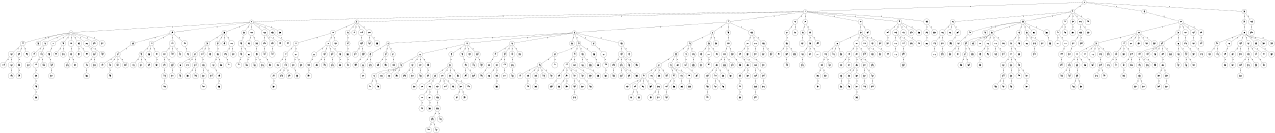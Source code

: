 graph G {
size="8.5,11;"
ratio = "expand;"
fixedsize="true;"
overlap="scale;"
node[shape=circle,width=.12,hight=.12,fontsize=12]
edge[fontsize=12]

0[label=" 0" color=black, pos="0.29100539,2.0340049!"];
1[label=" 1" color=black, pos="2.2002872,0.25249119!"];
2[label=" 2" color=black, pos="1.9151827,2.1055344!"];
3[label=" 3" color=black, pos="2.532143,1.8778735!"];
4[label=" 4" color=black, pos="1.5723918,0.045983125!"];
5[label=" 5" color=black, pos="0.30609178,2.8152845!"];
6[label=" 6" color=black, pos="2.3769617,0.81542052!"];
7[label=" 7" color=black, pos="1.6494712,1.5131815!"];
8[label=" 8" color=black, pos="0.60428029,1.4665904!"];
9[label=" 9" color=black, pos="0.28495354,2.1951914!"];
10[label=" 10" color=black, pos="2.1757017,0.57666833!"];
11[label=" 11" color=black, pos="2.2777632,2.6444079!"];
12[label=" 12" color=black, pos="0.12278717,2.245703!"];
13[label=" 13" color=black, pos="2.1633514,2.2396419!"];
14[label=" 14" color=black, pos="0.21747339,0.67670404!"];
15[label=" 15" color=black, pos="1.5781885,0.80742115!"];
16[label=" 16" color=black, pos="1.7370719,2.9870363!"];
17[label=" 17" color=black, pos="2.9930931,2.2221617!"];
18[label=" 18" color=black, pos="0.48295341,1.8766394!"];
19[label=" 19" color=black, pos="2.2533718,1.6108715!"];
20[label=" 20" color=black, pos="2.2114384,2.8050379!"];
21[label=" 21" color=black, pos="2.9175619,0.91510294!"];
22[label=" 22" color=black, pos="2.0997423,0.0019798996!"];
23[label=" 23" color=black, pos="0.78169248,0.86039964!"];
24[label=" 24" color=black, pos="0.083412558,1.5407898!"];
25[label=" 25" color=black, pos="1.0296636,2.2453004!"];
26[label=" 26" color=black, pos="0.5617815,0.27333355!"];
27[label=" 27" color=black, pos="0.64298712,0.1913123!"];
28[label=" 28" color=black, pos="1.7407795,2.2292153!"];
29[label=" 29" color=black, pos="2.0410301,0.79337679!"];
30[label=" 30" color=black, pos="0.7361252,0.81870318!"];
31[label=" 31" color=black, pos="1.6047577,0.036582042!"];
32[label=" 32" color=black, pos="0.52653875,1.7646759!"];
33[label=" 33" color=black, pos="0.34032331,0.068819306!"];
34[label=" 34" color=black, pos="0.13191604,0.71725812!"];
35[label=" 35" color=black, pos="1.2263579,1.6293287!"];
36[label=" 36" color=black, pos="1.9049207,1.6254789!"];
37[label=" 37" color=black, pos="1.0028622,0.086723113!"];
38[label=" 38" color=black, pos="2.2142124,0.25680505!"];
39[label=" 39" color=black, pos="2.5845291,0.50714045!"];
40[label=" 40" color=black, pos="0.87075892,0.66727018!"];
41[label=" 41" color=black, pos="2.2817926,1.113187!"];
42[label=" 42" color=black, pos="0.07824235,1.1886118!"];
43[label=" 43" color=black, pos="0.73901558,1.2717377!"];
44[label=" 44" color=black, pos="1.6764844,0.58988698!"];
45[label=" 45" color=black, pos="0.31607235,2.4183339!"];
46[label=" 46" color=black, pos="2.5820364,0.3492549!"];
47[label=" 47" color=black, pos="1.9685261,2.2776334!"];
48[label=" 48" color=black, pos="1.1282117,0.050367221!"];
49[label=" 49" color=black, pos="2.680993,2.823713!"];
50[label=" 50" color=black, pos="1.9939994,2.0638357!"];
51[label=" 51" color=black, pos="2.8302653,1.3769512!"];
52[label=" 52" color=black, pos="2.23279,2.1860963!"];
53[label=" 53" color=black, pos="1.6434483,1.0791471!"];
54[label=" 54" color=black, pos="0.27956917,1.3920502!"];
55[label=" 55" color=black, pos="2.2847974,0.087380228!"];
56[label=" 56" color=black, pos="2.6145872,2.8230134!"];
57[label=" 57" color=black, pos="0.30130171,1.0548156!"];
58[label=" 58" color=black, pos="1.6590512,1.0283161!"];
59[label=" 59" color=black, pos="0.45422464,0.99606615!"];
60[label=" 60" color=black, pos="0.37210559,1.235877!"];
61[label=" 61" color=black, pos="0.78659259,2.2410386!"];
62[label=" 62" color=black, pos="1.7434261,2.314257!"];
63[label=" 63" color=black, pos="2.3027725,1.4412325!"];
64[label=" 64" color=black, pos="0.53938467,2.2129398!"];
65[label=" 65" color=black, pos="0.9109723,0.1359875!"];
66[label=" 66" color=black, pos="2.3864067,0.059339955!"];
67[label=" 67" color=black, pos="2.569571,2.5276459!"];
68[label=" 68" color=black, pos="1.2375685,0.95723049!"];
69[label=" 69" color=black, pos="1.0785471,1.0903228!"];
70[label=" 70" color=black, pos="2.831358,2.8501966!"];
71[label=" 71" color=black, pos="0.80621705,0.05149002!"];
72[label=" 72" color=black, pos="2.5556751,2.1862881!"];
73[label=" 73" color=black, pos="1.5321852,2.0366709!"];
74[label=" 74" color=black, pos="2.4865792,1.7592232!"];
75[label=" 75" color=black, pos="2.1514169,1.9978268!"];
76[label=" 76" color=black, pos="2.0503921,1.4131465!"];
77[label=" 77" color=black, pos="0.15332637,1.9509123!"];
78[label=" 78" color=black, pos="0.90804921,2.1188147!"];
79[label=" 79" color=black, pos="0.092538117,2.059868!"];
80[label=" 80" color=black, pos="1.4347346,2.1148606!"];
81[label=" 81" color=black, pos="2.5684316,2.8855117!"];
82[label=" 82" color=black, pos="0.2475423,2.111161!"];
83[label=" 83" color=black, pos="2.931604,1.7879447!"];
84[label=" 84" color=black, pos="0.064045076,1.1109352!"];
85[label=" 85" color=black, pos="1.7045606,2.2020558!"];
86[label=" 86" color=black, pos="2.8629565,0.32687605!"];
87[label=" 87" color=black, pos="0.4911753,1.6037078!"];
88[label=" 88" color=black, pos="2.6329001,0.89282971!"];
89[label=" 89" color=black, pos="2.8700999,0.25634256!"];
90[label=" 90" color=black, pos="2.4230763,1.5166014!"];
91[label=" 91" color=black, pos="1.4764914,2.3366764!"];
92[label=" 92" color=black, pos="1.5056373,1.7579079!"];
93[label=" 93" color=black, pos="1.5094592,1.8228077!"];
94[label=" 94" color=black, pos="0.28083425,0.32791025!"];
95[label=" 95" color=black, pos="2.5364277,1.6979194!"];
96[label=" 96" color=black, pos="2.6501864,1.3706595!"];
97[label=" 97" color=black, pos="0.36909058,1.6379285!"];
98[label=" 98" color=black, pos="2.9945057,2.1468472!"];
99[label=" 99" color=black, pos="1.459076,2.0115336!"];
100[label=" 100" color=black, pos="0.93113531,2.1749112!"];
101[label=" 101" color=black, pos="1.7294053,1.8130102!"];
102[label=" 102" color=black, pos="1.1474026,1.7822491!"];
103[label=" 103" color=black, pos="1.0725385,1.8531581!"];
104[label=" 104" color=black, pos="1.0709177,2.2430112!"];
105[label=" 105" color=black, pos="2.8508198,1.2321752!"];
106[label=" 106" color=black, pos="1.0354696,2.3163226!"];
107[label=" 107" color=black, pos="1.862546,2.4592588!"];
108[label=" 108" color=black, pos="1.0972978,1.2342758!"];
109[label=" 109" color=black, pos="1.6318888,1.8369426!"];
110[label=" 110" color=black, pos="1.1882064,0.46312176!"];
111[label=" 111" color=black, pos="0.099360267,0.98346978!"];
112[label=" 112" color=black, pos="0.54009758,0.61028623!"];
113[label=" 113" color=black, pos="0.1074207,2.2362428!"];
114[label=" 114" color=black, pos="1.2214838,0.63743584!"];
115[label=" 115" color=black, pos="2.8804216,2.8777112!"];
116[label=" 116" color=black, pos="0.73086466,0.80442245!"];
117[label=" 117" color=black, pos="2.159273,0.14204493!"];
118[label=" 118" color=black, pos="2.2605568,0.60822431!"];
119[label=" 119" color=black, pos="0.9214466,1.530195!"];
120[label=" 120" color=black, pos="0.81817509,0.85246152!"];
121[label=" 121" color=black, pos="1.9829426,0.068486074!"];
122[label=" 122" color=black, pos="1.6412697,1.2884562!"];
123[label=" 123" color=black, pos="1.8026166,0.49941065!"];
124[label=" 124" color=black, pos="1.2781544,2.8962347!"];
125[label=" 125" color=black, pos="0.94519819,1.7849069!"];
126[label=" 126" color=black, pos="0.64344636,2.5656721!"];
127[label=" 127" color=black, pos="2.9848253,1.0264371!"];
128[label=" 128" color=black, pos="2.2363484,0.72859618!"];
129[label=" 129" color=black, pos="2.967603,1.4237175!"];
130[label=" 130" color=black, pos="1.5030042,1.1305639!"];
131[label=" 131" color=black, pos="2.8783411,1.839102!"];
132[label=" 132" color=black, pos="2.9338077,2.593923!"];
133[label=" 133" color=black, pos="0.77361638,2.0847609!"];
134[label=" 134" color=black, pos="2.7719611,2.9819557!"];
135[label=" 135" color=black, pos="0.74630008,0.5597868!"];
136[label=" 136" color=black, pos="2.8872915,0.20193949!"];
137[label=" 137" color=black, pos="2.0854652,1.4637671!"];
138[label=" 138" color=black, pos="0.33783064,1.8940901!"];
139[label=" 139" color=black, pos="1.2243056,2.3726673!"];
140[label=" 140" color=black, pos="2.4685288,1.0371192!"];
141[label=" 141" color=black, pos="1.3454202,1.6592079!"];
142[label=" 142" color=black, pos="2.7723131,0.87416771!"];
143[label=" 143" color=black, pos="0.64955645,2.5012616!"];
144[label=" 144" color=black, pos="0.72233748,1.3917424!"];
145[label=" 145" color=black, pos="1.328858,1.3962721!"];
146[label=" 146" color=black, pos="1.4498405,0.88286043!"];
147[label=" 147" color=black, pos="2.0235543,2.8322595!"];
148[label=" 148" color=black, pos="1.222118,2.7342283!"];
149[label=" 149" color=black, pos="2.9912588,1.6849195!"];
150[label=" 150" color=black, pos="2.0345999,2.2821851!"];
151[label=" 151" color=black, pos="0.99304171,2.2210043!"];
152[label=" 152" color=black, pos="1.4866478,1.5231819!"];
153[label=" 153" color=black, pos="2.4682561,2.4821945!"];
154[label=" 154" color=black, pos="0.20981624,0.59224287!"];
155[label=" 155" color=black, pos="0.62058266,1.7254537!"];
156[label=" 156" color=black, pos="1.2938811,0.41023886!"];
157[label=" 157" color=black, pos="0.85311834,1.0487119!"];
158[label=" 158" color=black, pos="1.6542456,2.5718746!"];
159[label=" 159" color=black, pos="1.1143437,1.3626664!"];
160[label=" 160" color=black, pos="0.40562548,0.41649728!"];
161[label=" 161" color=black, pos="1.8053023,1.7919783!"];
162[label=" 162" color=black, pos="2.2637468,2.2484892!"];
163[label=" 163" color=black, pos="0.80872356,1.7270301!"];
164[label=" 164" color=black, pos="1.433625,2.3877447!"];
165[label=" 165" color=black, pos="1.2324273,0.17446155!"];
166[label=" 166" color=black, pos="2.7673535,2.5339601!"];
167[label=" 167" color=black, pos="2.5392149,2.4826886!"];
168[label=" 168" color=black, pos="0.78247491,0.81872202!"];
169[label=" 169" color=black, pos="0.79787771,0.60289586!"];
170[label=" 170" color=black, pos="2.9949215,0.94595389!"];
171[label=" 171" color=black, pos="0.82532795,1.9062498!"];
172[label=" 172" color=black, pos="1.8102529,1.5456963!"];
173[label=" 173" color=black, pos="1.730451,2.9293531!"];
174[label=" 174" color=black, pos="0.46649394,2.3795017!"];
175[label=" 175" color=black, pos="2.3599398,2.9505493!"];
176[label=" 176" color=black, pos="0.7613762,0.73019195!"];
177[label=" 177" color=black, pos="1.3799716,2.6208784!"];
178[label=" 178" color=black, pos="2.1844728,0.17853819!"];
179[label=" 179" color=black, pos="0.23981625,2.2687537!"];
180[label=" 180" color=black, pos="2.3787824,1.0927494!"];
181[label=" 181" color=black, pos="0.53460785,1.6070379!"];
182[label=" 182" color=black, pos="0.4854157,0.0068106554!"];
183[label=" 183" color=black, pos="2.8487298,1.9877702!"];
184[label=" 184" color=black, pos="0.72663121,0.16935995!"];
185[label=" 185" color=black, pos="1.0510499,1.481496!"];
186[label=" 186" color=black, pos="2.3570706,1.2453235!"];
187[label=" 187" color=black, pos="0.7448221,1.646956!"];
188[label=" 188" color=black, pos="1.3285273,1.2328378!"];
189[label=" 189" color=black, pos="0.76180793,2.8642369!"];
190[label=" 190" color=black, pos="0.82641523,0.092579096!"];
191[label=" 191" color=black, pos="1.8284075,2.2852511!"];
192[label=" 192" color=black, pos="2.7983114,2.6616416!"];
193[label=" 193" color=black, pos="2.2448494,2.084884!"];
194[label=" 194" color=black, pos="0.80317168,2.1988068!"];
195[label=" 195" color=black, pos="2.8442848,1.6715982!"];
196[label=" 196" color=black, pos="0.58546831,0.035947303!"];
197[label=" 197" color=black, pos="0.74431175,0.59449986!"];
198[label=" 198" color=black, pos="2.7712319,0.24587205!"];
199[label=" 199" color=black, pos="1.7674282,1.1546781!"];
200[label=" 200" color=black, pos="2.9857342,0.41510085!"];
201[label=" 201" color=black, pos="2.9594572,1.8325036!"];
202[label=" 202" color=black, pos="2.8301924,0.31062267!"];
203[label=" 203" color=black, pos="1.8770733,0.84728943!"];
204[label=" 204" color=black, pos="2.886657,1.8098179!"];
205[label=" 205" color=black, pos="0.78342098,0.20169572!"];
206[label=" 206" color=black, pos="1.0913967,1.1542922!"];
207[label=" 207" color=black, pos="2.9786909,1.4245645!"];
208[label=" 208" color=black, pos="1.12529,2.1950088!"];
209[label=" 209" color=black, pos="2.3396502,2.8473761!"];
210[label=" 210" color=black, pos="2.0588229,2.8443199!"];
211[label=" 211" color=black, pos="2.1402197,2.3984379!"];
212[label=" 212" color=black, pos="1.5748461,1.6578454!"];
213[label=" 213" color=black, pos="1.6125736,2.9129199!"];
214[label=" 214" color=black, pos="1.3071089,1.5627952!"];
215[label=" 215" color=black, pos="2.3761824,1.250225!"];
216[label=" 216" color=black, pos="2.8270251,1.5862197!"];
217[label=" 217" color=black, pos="2.4727462,0.33651794!"];
218[label=" 218" color=black, pos="2.5915946,0.46746535!"];
219[label=" 219" color=black, pos="1.8724472,2.758691!"];
220[label=" 220" color=black, pos="2.074159,2.8055604!"];
221[label=" 221" color=black, pos="2.2760776,1.3907029!"];
222[label=" 222" color=black, pos="0.78569246,0.86898636!"];
223[label=" 223" color=black, pos="0.94085778,0.66334736!"];
224[label=" 224" color=black, pos="2.5644452,2.9345581!"];
225[label=" 225" color=black, pos="0.68316283,1.5687605!"];
226[label=" 226" color=black, pos="0.45191393,2.0065717!"];
227[label=" 227" color=black, pos="2.9021291,2.7716545!"];
228[label=" 228" color=black, pos="2.1817992,0.66302072!"];
229[label=" 229" color=black, pos="2.2956953,1.0410633!"];
230[label=" 230" color=black, pos="2.0072217,1.2432627!"];
231[label=" 231" color=black, pos="2.029261,0.71596229!"];
232[label=" 232" color=black, pos="1.1561771,1.6308976!"];
233[label=" 233" color=black, pos="2.9215965,2.1140973!"];
234[label=" 234" color=black, pos="0.23588389,2.6978716!"];
235[label=" 235" color=black, pos="0.88593173,0.11430109!"];
236[label=" 236" color=black, pos="1.046741,0.52560764!"];
237[label=" 237" color=black, pos="0.8310454,1.4238241!"];
238[label=" 238" color=black, pos="0.47672053,2.7863465!"];
239[label=" 239" color=black, pos="0.57369674,0.099687691!"];
240[label=" 240" color=black, pos="0.1528292,2.5692137!"];
241[label=" 241" color=black, pos="0.9302433,0.44793607!"];
242[label=" 242" color=black, pos="1.80398,1.3041402!"];
243[label=" 243" color=black, pos="2.6153337,2.7576426!"];
244[label=" 244" color=black, pos="2.1957631,0.0045111012!"];
245[label=" 245" color=black, pos="2.8499212,2.8650755!"];
246[label=" 246" color=black, pos="2.0954219,0.83262322!"];
247[label=" 247" color=black, pos="1.1537308,0.39899243!"];
248[label=" 248" color=black, pos="2.6628962,0.38098568!"];
249[label=" 249" color=black, pos="1.6515171,2.7592666!"];
250[label=" 250" color=black, pos="1.9747294,0.14540881!"];
251[label=" 251" color=black, pos="2.481848,0.25213792!"];
252[label=" 252" color=black, pos="1.1863017,0.70441958!"];
253[label=" 253" color=black, pos="0.68498419,0.36286455!"];
254[label=" 254" color=black, pos="1.2209171,1.4495247!"];
255[label=" 255" color=black, pos="0.12779868,0.68120797!"];
256[label=" 256" color=black, pos="1.8167233,2.3838343!"];
257[label=" 257" color=black, pos="0.89111541,1.9237374!"];
258[label=" 258" color=black, pos="0.20650772,2.455908!"];
259[label=" 259" color=black, pos="2.9721977,2.3659669!"];
260[label=" 260" color=black, pos="2.9646949,1.1947222!"];
261[label=" 261" color=black, pos="2.6398816,2.4300852!"];
262[label=" 262" color=black, pos="1.7530745,2.2354467!"];
263[label=" 263" color=black, pos="2.728127,1.6715681!"];
264[label=" 264" color=black, pos="0.9788483,2.0130907!"];
265[label=" 265" color=black, pos="2.1985033,1.7358085!"];
266[label=" 266" color=black, pos="1.0059743,2.0933668!"];
267[label=" 267" color=black, pos="2.8997623,2.1366714!"];
268[label=" 268" color=black, pos="2.5297201,1.5141363!"];
269[label=" 269" color=black, pos="1.8889804,1.0304004!"];
270[label=" 270" color=black, pos="0.82383141,0.5229281!"];
271[label=" 271" color=black, pos="2.1825017,0.096808764!"];
272[label=" 272" color=black, pos="0.24989849,2.0313137!"];
273[label=" 273" color=black, pos="1.0467275,0.85341276!"];
274[label=" 274" color=black, pos="0.95883869,0.030873855!"];
275[label=" 275" color=black, pos="0.40611318,2.7230583!"];
276[label=" 276" color=black, pos="0.49893881,2.105435!"];
277[label=" 277" color=black, pos="0.1814161,0.029974047!"];
278[label=" 278" color=black, pos="2.4016825,2.557206!"];
279[label=" 279" color=black, pos="0.7473983,1.7455342!"];
280[label=" 280" color=black, pos="2.7639141,1.4456986!"];
281[label=" 281" color=black, pos="1.5439701,1.8633435!"];
282[label=" 282" color=black, pos="2.2458908,2.3614099!"];
283[label=" 283" color=black, pos="1.0617626,2.5878373!"];
284[label=" 284" color=black, pos="1.3216627,0.94862056!"];
285[label=" 285" color=black, pos="0.82910775,0.5083263!"];
286[label=" 286" color=black, pos="1.5314967,1.8149744!"];
287[label=" 287" color=black, pos="2.719547,0.27619184!"];
288[label=" 288" color=black, pos="2.3373566,0.29410278!"];
289[label=" 289" color=black, pos="1.0210017,0.38413553!"];
290[label=" 290" color=black, pos="2.0516636,1.9188966!"];
291[label=" 291" color=black, pos="0.8300135,2.6741276!"];
292[label=" 292" color=black, pos="1.2000062,2.654755!"];
293[label=" 293" color=black, pos="0.60134278,1.2599042!"];
294[label=" 294" color=black, pos="0.22861357,0.41173458!"];
295[label=" 295" color=black, pos="0.63538729,2.4316217!"];
296[label=" 296" color=black, pos="0.4098168,2.8540705!"];
297[label=" 297" color=black, pos="1.8831707,0.69771105!"];
298[label=" 298" color=black, pos="0.98375147,1.0482606!"];
299[label=" 299" color=black, pos="0.12334151,1.9654412!"];
300[label=" 300" color=black, pos="0.34513642,2.3524617!"];
301[label=" 301" color=black, pos="0.78327749,2.0793187!"];
302[label=" 302" color=black, pos="1.6872446,0.9600516!"];
303[label=" 303" color=black, pos="1.1789797,2.2953758!"];
304[label=" 304" color=black, pos="2.1173977,2.019615!"];
305[label=" 305" color=black, pos="2.3876524,1.9354028!"];
306[label=" 306" color=black, pos="1.3339337,2.1851688!"];
307[label=" 307" color=black, pos="1.7060517,0.78062295!"];
308[label=" 308" color=black, pos="2.7708062,2.9976673!"];
309[label=" 309" color=black, pos="2.7454507,0.56597473!"];
310[label=" 310" color=black, pos="2.5680393,2.7553272!"];
311[label=" 311" color=black, pos="2.9176996,1.3358156!"];
312[label=" 312" color=black, pos="2.2001493,1.0356658!"];
313[label=" 313" color=black, pos="2.0727567,2.9592055!"];
314[label=" 314" color=black, pos="0.95473202,2.8639656!"];
315[label=" 315" color=black, pos="1.2949844,0.71197178!"];
316[label=" 316" color=black, pos="0.77767321,1.6198742!"];
317[label=" 317" color=black, pos="2.7866251,0.95581916!"];
318[label=" 318" color=black, pos="0.71187527,2.1016835!"];
319[label=" 319" color=black, pos="0.76184934,1.6646722!"];
320[label=" 320" color=black, pos="0.79292963,1.5498003!"];
321[label=" 321" color=black, pos="1.6714065,0.27237666!"];
322[label=" 322" color=black, pos="1.6533802,0.28692221!"];
323[label=" 323" color=black, pos="0.78093074,1.0141551!"];
324[label=" 324" color=black, pos="1.7085331,2.0817278!"];
325[label=" 325" color=black, pos="2.8198783,2.8498226!"];
326[label=" 326" color=black, pos="0.74869336,1.1613284!"];
327[label=" 327" color=black, pos="0.38900506,1.4725413!"];
328[label=" 328" color=black, pos="2.5263385,0.047620989!"];
329[label=" 329" color=black, pos="2.5313475,1.8238835!"];
330[label=" 330" color=black, pos="2.4563399,1.1330923!"];
331[label=" 331" color=black, pos="1.1096997,2.7958746!"];
332[label=" 332" color=black, pos="2.7812768,1.3133909!"];
333[label=" 333" color=black, pos="1.9151494,2.1329087!"];
334[label=" 334" color=black, pos="2.1147195,1.1743854!"];
335[label=" 335" color=black, pos="2.1202377,2.6856593!"];
336[label=" 336" color=black, pos="0.66926839,0.84432128!"];
337[label=" 337" color=black, pos="1.0532779,0.38534356!"];
338[label=" 338" color=black, pos="1.7790106,1.7468884!"];
339[label=" 339" color=black, pos="1.6656832,0.70694311!"];
340[label=" 340" color=black, pos="2.4203653,1.0481151!"];
341[label=" 341" color=black, pos="2.1835476,0.99935744!"];
342[label=" 342" color=black, pos="0.47526083,1.8019917!"];
343[label=" 343" color=black, pos="1.8206696,1.2420748!"];
344[label=" 344" color=black, pos="0.2209312,2.6905539!"];
345[label=" 345" color=black, pos="1.7546009,0.7838269!"];
346[label=" 346" color=black, pos="2.5943333,0.42232181!"];
347[label=" 347" color=black, pos="1.0734783,0.70697649!"];
348[label=" 348" color=black, pos="0.14959897,1.8293583!"];
349[label=" 349" color=black, pos="0.93611528,1.6314136!"];
350[label=" 350" color=black, pos="0.0024586138,0.0068746684!"];
351[label=" 351" color=black, pos="0.92105623,2.3130662!"];
352[label=" 352" color=black, pos="2.3353456,2.4161965!"];
353[label=" 353" color=black, pos="0.079517548,0.62355797!"];
354[label=" 354" color=black, pos="2.7307387,1.9338673!"];
355[label=" 355" color=black, pos="2.1751447,2.2980606!"];
356[label=" 356" color=black, pos="2.3959353,1.6578902!"];
357[label=" 357" color=black, pos="0.95613464,0.74342674!"];
358[label=" 358" color=black, pos="0.7227091,0.78172149!"];
359[label=" 359" color=black, pos="2.9992509,1.7857528!"];
360[label=" 360" color=black, pos="0.098407855,2.4245429!"];
361[label=" 361" color=black, pos="1.4019727,0.85177621!"];
362[label=" 362" color=black, pos="1.0939806,2.9369285!"];
363[label=" 363" color=black, pos="0.42648728,2.593869!"];
364[label=" 364" color=black, pos="2.362408,0.15447324!"];
365[label=" 365" color=black, pos="0.541063,1.2771359!"];
366[label=" 366" color=black, pos="1.6482014,0.90753742!"];
367[label=" 367" color=black, pos="2.1536451,1.9820487!"];
368[label=" 368" color=black, pos="1.8952395,0.42997835!"];
369[label=" 369" color=black, pos="2.4546925,0.42992369!"];
370[label=" 370" color=black, pos="1.0673981,0.81779848!"];
371[label=" 371" color=black, pos="1.6018412,0.31630796!"];
372[label=" 372" color=black, pos="1.6634267,1.2827918!"];
373[label=" 373" color=black, pos="0.36868119,2.4682618!"];
374[label=" 374" color=black, pos="2.618785,1.6643348!"];
375[label=" 375" color=black, pos="0.069089376,2.024483!"];
376[label=" 376" color=black, pos="1.0529752,1.2615411!"];
377[label=" 377" color=black, pos="1.7362159,2.0563408!"];
378[label=" 378" color=black, pos="2.0583169,1.2974993!"];
379[label=" 379" color=black, pos="0.28580678,0.62440731!"];
380[label=" 380" color=black, pos="1.0845885,1.1537231!"];
381[label=" 381" color=black, pos="2.4671267,1.4701522!"];
382[label=" 382" color=black, pos="2.9977841,1.8583418!"];
383[label=" 383" color=black, pos="0.78087063,1.0312023!"];
384[label=" 384" color=black, pos="2.3372862,1.3415135!"];
385[label=" 385" color=black, pos="0.98420814,2.8771161!"];
386[label=" 386" color=black, pos="1.2719936,0.70268318!"];
387[label=" 387" color=black, pos="1.7884227,0.50703378!"];
388[label=" 388" color=black, pos="0.23428959,0.32628084!"];
389[label=" 389" color=black, pos="0.28274183,2.7873281!"];
390[label=" 390" color=black, pos="2.9309202,2.3473994!"];
391[label=" 391" color=black, pos="2.5284947,0.54563659!"];
392[label=" 392" color=black, pos="2.6713452,0.93928298!"];
393[label=" 393" color=black, pos="2.2850043,1.6980784!"];
394[label=" 394" color=black, pos="0.99101447,2.1147982!"];
395[label=" 395" color=black, pos="0.72785202,0.65244832!"];
396[label=" 396" color=black, pos="2.2825889,2.6635579!"];
397[label=" 397" color=black, pos="1.7751622,1.8458567!"];
398[label=" 398" color=black, pos="1.0965558,2.4178732!"];
399[label=" 399" color=black, pos="0.57185785,0.4908314!"];
400[label=" 400" color=black, pos="2.8506598,2.8987563!"];
401[label=" 401" color=black, pos="0.24651345,0.69266198!"];
402[label=" 402" color=black, pos="0.9975962,0.01696507!"];
403[label=" 403" color=black, pos="0.42929213,0.68758983!"];
404[label=" 404" color=black, pos="1.6481425,0.27721173!"];
405[label=" 405" color=black, pos="1.8020337,1.1293872!"];
406[label=" 406" color=black, pos="1.3163245,2.5236401!"];
407[label=" 407" color=black, pos="0.51077013,1.1313853!"];
408[label=" 408" color=black, pos="1.4445859,2.4970941!"];
409[label=" 409" color=black, pos="2.6269763,0.92862725!"];
410[label=" 410" color=black, pos="0.99721622,1.3500207!"];
411[label=" 411" color=black, pos="1.6150057,1.1383894!"];
412[label=" 412" color=black, pos="1.3887583,2.686453!"];
413[label=" 413" color=black, pos="0.53866948,1.0893816!"];
414[label=" 414" color=black, pos="1.3631005,0.74317627!"];
415[label=" 415" color=black, pos="2.6274933,2.2353006!"];
416[label=" 416" color=black, pos="0.90470325,0.76317846!"];
417[label=" 417" color=black, pos="0.92215076,2.1562521!"];
418[label=" 418" color=black, pos="2.637398,1.3458753!"];
419[label=" 419" color=black, pos="1.5438834,2.515552!"];
420[label=" 420" color=black, pos="1.8998658,2.1234338!"];
421[label=" 421" color=black, pos="2.0178452,0.29352922!"];
422[label=" 422" color=black, pos="1.8258372,2.2548164!"];
423[label=" 423" color=black, pos="0.91126709,1.5254096!"];
424[label=" 424" color=black, pos="2.2225117,1.3476499!"];
425[label=" 425" color=black, pos="0.98039373,1.0640294!"];
426[label=" 426" color=black, pos="0.010174821,1.8701955!"];
427[label=" 427" color=black, pos="0.89416948,2.4866999!"];
428[label=" 428" color=black, pos="2.5877524,2.2325706!"];
429[label=" 429" color=black, pos="1.8229492,2.9865432!"];
430[label=" 430" color=black, pos="1.5628053,0.1021168!"];
431[label=" 431" color=black, pos="1.7314766,0.29004269!"];
432[label=" 432" color=black, pos="2.9161144,0.098650717!"];
433[label=" 433" color=black, pos="1.1415946,1.5142999!"];
434[label=" 434" color=black, pos="1.5725849,0.70582763!"];
435[label=" 435" color=black, pos="0.77024274,1.2607897!"];
436[label=" 436" color=black, pos="0.80266129,1.9635927!"];
437[label=" 437" color=black, pos="0.019460018,1.2743968!"];
438[label=" 438" color=black, pos="0.1914955,1.0563376!"];
439[label=" 439" color=black, pos="1.00404,0.87696034!"];
440[label=" 440" color=black, pos="1.9840729,2.8166625!"];
441[label=" 441" color=black, pos="0.13829121,1.2774369!"];
442[label=" 442" color=black, pos="0.71545768,0.17763055!"];
443[label=" 443" color=black, pos="0.17579214,0.84369555!"];
444[label=" 444" color=black, pos="0.93178049,2.6040639!"];
445[label=" 445" color=black, pos="0.75742414,1.5335058!"];
446[label=" 446" color=black, pos="0.25497433,2.8718917!"];
447[label=" 447" color=black, pos="0.93622375,0.1791687!"];
448[label=" 448" color=black, pos="2.7244631,0.045964208!"];
449[label=" 449" color=black, pos="1.3267935,2.5736305!"];
450[label=" 450" color=black, pos="0.30666573,1.5279516!"];
451[label=" 451" color=black, pos="0.18968125,0.46091131!"];
452[label=" 452" color=black, pos="0.17893543,0.072702242!"];
453[label=" 453" color=black, pos="2.9434359,0.8852792!"];
454[label=" 454" color=black, pos="1.1960515,0.45742457!"];
455[label=" 455" color=black, pos="0.50602297,1.0525719!"];
456[label=" 456" color=black, pos="2.6324245,1.0932404!"];
457[label=" 457" color=black, pos="2.4219372,0.0014692349!"];
458[label=" 458" color=black, pos="1.4181319,2.2110608!"];
459[label=" 459" color=black, pos="1.9010681,1.7292748!"];
460[label=" 460" color=black, pos="2.7369474,0.016363068!"];
461[label=" 461" color=black, pos="2.4081851,0.87879353!"];
462[label=" 462" color=black, pos="1.6588132,0.73651177!"];
463[label=" 463" color=black, pos="2.9728114,2.3953222!"];
464[label=" 464" color=black, pos="0.88761974,0.56445384!"];
465[label=" 465" color=black, pos="0.15543345,1.03816!"];
466[label=" 466" color=black, pos="0.095343958,1.1813784!"];
467[label=" 467" color=black, pos="0.92119296,1.0764155!"];
468[label=" 468" color=black, pos="2.7126303,1.3385236!"];
469[label=" 469" color=black, pos="1.9944209,2.725052!"];
470[label=" 470" color=black, pos="0.55353524,1.8180702!"];
471[label=" 471" color=black, pos="1.2506474,0.13158245!"];
472[label=" 472" color=black, pos="0.70195505,2.4478242!"];
473[label=" 473" color=black, pos="2.2619594,0.4309538!"];
474[label=" 474" color=black, pos="0.73520492,0.35371536!"];
475[label=" 475" color=black, pos="2.5229854,1.3145382!"];
476[label=" 476" color=black, pos="2.5229095,2.3564312!"];
477[label=" 477" color=black, pos="2.8703789,0.17056446!"];
478[label=" 478" color=black, pos="1.543047,2.9502608!"];
479[label=" 479" color=black, pos="0.20202712,1.9319616!"];
480[label=" 480" color=black, pos="2.7778795,2.7613707!"];
481[label=" 481" color=black, pos="2.8657698,2.3971422!"];
482[label=" 482" color=black, pos="2.8046567,2.2573726!"];
483[label=" 483" color=black, pos="0.18098851,2.5632579!"];
484[label=" 484" color=black, pos="0.22497266,1.2212284!"];
485[label=" 485" color=black, pos="1.0011723,2.5192658!"];
486[label=" 486" color=black, pos="0.38042755,0.33791373!"];
487[label=" 487" color=black, pos="0.55136982,2.4864368!"];
488[label=" 488" color=black, pos="2.649661,2.3690883!"];
489[label=" 489" color=black, pos="1.440132,2.1164056!"];
490[label=" 490" color=black, pos="0.51708811,2.5724308!"];
491[label=" 491" color=black, pos="0.94568913,1.4019746!"];
492[label=" 492" color=black, pos="1.0553778,1.2660134!"];
493[label=" 493" color=black, pos="0.014995916,0.6007695!"];
494[label=" 494" color=black, pos="2.2548057,1.9778781!"];
495[label=" 495" color=black, pos="0.20855852,0.1354249!"];
496[label=" 496" color=black, pos="0.71212251,2.3736504!"];
497[label=" 497" color=black, pos="0.27074368,1.3970432!"];
498[label=" 498" color=black, pos="0.86383431,1.4859084!"];
499[label=" 499" color=black, pos="0.10516276,2.9801852!"];
500[label=" 500" color=black, pos="2.5110861,2.2170908!"];
501[label=" 501" color=black, pos="0.031477758,1.9215055!"];
502[label=" 502" color=black, pos="0.7565435,1.092459!"];
503[label=" 503" color=black, pos="2.3636986,0.82332156!"];
504[label=" 504" color=black, pos="1.7323971,2.2280756!"];
505[label=" 505" color=black, pos="1.687028,2.7909726!"];
506[label=" 506" color=black, pos="0.59459288,0.36038574!"];
507[label=" 507" color=black, pos="1.164764,1.8602962!"];
508[label=" 508" color=black, pos="0.58676956,0.20193216!"];
509[label=" 509" color=black, pos="2.8952473,1.9045308!"];
510[label=" 510" color=black, pos="2.0228213,0.61689282!"];
511[label=" 511" color=black, pos="2.2248738,1.462341!"];
512[label=" 512" color=black, pos="2.6371863,0.96041168!"];
513[label=" 513" color=black, pos="2.3155354,0.87507665!"];
514[label=" 514" color=black, pos="2.0282653,0.60988397!"];
515[label=" 515" color=black, pos="1.5760333,2.8688794!"];
516[label=" 516" color=black, pos="1.5475672,2.7810502!"];
517[label=" 517" color=black, pos="2.1942492,2.0946053!"];
518[label=" 518" color=black, pos="0.68257085,1.6035904!"];
519[label=" 519" color=black, pos="0.15171254,0.86471551!"];
520[label=" 520" color=black, pos="1.7563479,2.1131132!"];
521[label=" 521" color=black, pos="1.5765115,0.98201168!"];
522[label=" 522" color=black, pos="2.2236523,1.797806!"];
523[label=" 523" color=black, pos="2.0620759,0.96248849!"];
524[label=" 524" color=black, pos="1.737497,2.0524576!"];
525[label=" 525" color=black, pos="2.4291197,1.1488168!"];
526[label=" 526" color=black, pos="1.8585611,0.019135171!"];
527[label=" 527" color=black, pos="0.81833848,1.7991726!"];
528[label=" 528" color=black, pos="2.7089779,2.6465698!"];
529[label=" 529" color=black, pos="1.9004757,0.89026604!"];
530[label=" 530" color=black, pos="0.22047707,2.9238135!"];
531[label=" 531" color=black, pos="0.35475748,0.89219602!"];
532[label=" 532" color=black, pos="0.62984073,1.0240008!"];
533[label=" 533" color=black, pos="2.0917166,0.17065098!"];
534[label=" 534" color=black, pos="2.9252248,2.9605515!"];
535[label=" 535" color=black, pos="2.0736368,0.31824964!"];
536[label=" 536" color=black, pos="2.6720099,2.068104!"];
537[label=" 537" color=black, pos="0.59340082,2.6966135!"];
538[label=" 538" color=black, pos="0.64644212,0.09643082!"];
539[label=" 539" color=black, pos="2.5067291,2.0934541!"];
540[label=" 540" color=black, pos="0.93328051,1.1955303!"];
541[label=" 541" color=black, pos="0.29027254,0.97527495!"];
542[label=" 542" color=black, pos="0.55596739,0.95906055!"];
543[label=" 543" color=black, pos="2.6955505,1.4122189!"];
544[label=" 544" color=black, pos="1.2421296,0.9400459!"];
545[label=" 545" color=black, pos="2.4386931,2.6494083!"];
546[label=" 546" color=black, pos="2.2570864,1.0863348!"];
547[label=" 547" color=black, pos="0.73446596,0.90038535!"];
548[label=" 548" color=black, pos="2.2972438,0.69274363!"];
549[label=" 549" color=black, pos="1.4620968,2.8030137!"];
550[label=" 550" color=black, pos="1.603845,1.6476684!"];
551[label=" 551" color=black, pos="1.0393844,0.66695583!"];
552[label=" 552" color=black, pos="1.5402104,2.1170444!"];
553[label=" 553" color=black, pos="1.2436611,1.0640386!"];
554[label=" 554" color=black, pos="2.5122918,2.2645631!"];
555[label=" 555" color=black, pos="2.3301623,2.9145043!"];
556[label=" 556" color=black, pos="2.2608641,0.21492249!"];
557[label=" 557" color=black, pos="2.2752665,1.7410251!"];
558[label=" 558" color=black, pos="0.78001038,1.178507!"];
559[label=" 559" color=black, pos="0.44858094,2.1009088!"];
560[label=" 560" color=black, pos="0.45246452,1.9676948!"];
561[label=" 561" color=black, pos="0.98440591,0.19687325!"];
562[label=" 562" color=black, pos="1.1821068,1.7434555!"];
563[label=" 563" color=black, pos="0.62638483,2.1396752!"];
564[label=" 564" color=black, pos="2.2652077,2.6102098!"];
565[label=" 565" color=black, pos="2.3725339,2.4195856!"];
566[label=" 566" color=black, pos="2.7399284,2.971939!"];
567[label=" 567" color=black, pos="0.44355536,0.17730069!"];
568[label=" 568" color=black, pos="0.29080103,2.5921455!"];
569[label=" 569" color=black, pos="2.1767288,2.7719047!"];
570[label=" 570" color=black, pos="0.25045515,0.87110472!"];
571[label=" 571" color=black, pos="2.17332,1.7640889!"];
572[label=" 572" color=black, pos="2.3653776,2.9790019!"];
573[label=" 573" color=black, pos="1.7255335,2.8904557!"];
574[label=" 574" color=black, pos="2.9966801,2.6539714!"];
575[label=" 575" color=black, pos="1.9352426,0.33625529!"];
576[label=" 576" color=black, pos="2.9762675,2.5012506!"];
577[label=" 577" color=black, pos="0.71741962,1.511832!"];
578[label=" 578" color=black, pos="2.7885155,1.8447147!"];
579[label=" 579" color=black, pos="1.3937166,0.40036322!"];
580[label=" 580" color=black, pos="2.9831023,0.49700574!"];
581[label=" 581" color=black, pos="0.77795257,2.1740978!"];
582[label=" 582" color=black, pos="1.2498562,1.214868!"];
583[label=" 583" color=black, pos="2.6593412,2.4111424!"];
584[label=" 584" color=black, pos="1.4795242,2.7886051!"];
585[label=" 585" color=black, pos="0.18554827,2.1648186!"];
586[label=" 586" color=black, pos="2.6833737,2.9358993!"];
587[label=" 587" color=black, pos="2.6183369,2.8361846!"];
588[label=" 588" color=black, pos="0.71562758,0.31007497!"];
589[label=" 589" color=black, pos="0.72065178,1.2682128!"];
590[label=" 590" color=black, pos="2.3122419,0.15560681!"];
591[label=" 591" color=black, pos="1.0342042,1.6071918!"];
592[label=" 592" color=black, pos="0.47914225,2.7106721!"];
593[label=" 593" color=black, pos="0.69623388,1.6387543!"];
594[label=" 594" color=black, pos="1.885024,1.4566979!"];
595[label=" 595" color=black, pos="0.91091602,1.1048!"];
596[label=" 596" color=black, pos="1.6260728,2.1201237!"];
597[label=" 597" color=black, pos="0.89904776,1.3172326!"];
598[label=" 598" color=black, pos="1.8714173,2.1828728!"];
599[label=" 599" color=black, pos="0.039588616,1.4193498!"];
0--1[label="1"]
0--9[label="1"]
0--15[label="1"]
0--32[label="1"]
1--2[label="1"]
1--3[label="1"]
1--4[label="1"]
1--18[label="1"]
1--21[label="1"]
1--27[label="1"]
1--49[label="1"]
1--135[label="1"]
2--7[label="1"]
2--29[label="1"]
2--35[label="1"]
2--38[label="1"]
2--122[label="1"]
2--168[label="1"]
2--255[label="1"]
2--380[label="1"]
3--10[label="1"]
3--13[label="1"]
3--14[label="1"]
3--119[label="1"]
3--200[label="1"]
4--5[label="1"]
4--6[label="1"]
4--95[label="1"]
4--153[label="1"]
5--8[label="1"]
5--12[label="1"]
5--16[label="1"]
5--36[label="1"]
5--42[label="1"]
5--67[label="1"]
5--133[label="1"]
6--46[label="1"]
6--56[label="1"]
6--508[label="1"]
7--44[label="1"]
7--53[label="1"]
7--76[label="1"]
7--77[label="1"]
7--92[label="1"]
7--100[label="1"]
7--165[label="1"]
7--226[label="1"]
7--391[label="1"]
7--577[label="1"]
8--25[label="1"]
8--34[label="1"]
8--81[label="1"]
9--26[label="1"]
9--33[label="1"]
9--41[label="1"]
9--50[label="1"]
9--218[label="1"]
9--440[label="1"]
10--11[label="1"]
10--70[label="1"]
10--130[label="1"]
11--17[label="1"]
11--160[label="1"]
12--28[label="1"]
12--45[label="1"]
12--98[label="1"]
12--150[label="1"]
12--334[label="1"]
13--24[label="1"]
15--20[label="1"]
16--19[label="1"]
16--39[label="1"]
16--142[label="1"]
16--378[label="1"]
17--106[label="1"]
17--145[label="1"]
18--87[label="1"]
18--157[label="1"]
19--281[label="1"]
20--22[label="1"]
20--37[label="1"]
20--127[label="1"]
20--164[label="1"]
20--240[label="1"]
21--23[label="1"]
21--134[label="1"]
22--31[label="1"]
22--74[label="1"]
22--227[label="1"]
22--250[label="1"]
22--482[label="1"]
22--532[label="1"]
23--237[label="1"]
24--386[label="1"]
25--66[label="1"]
25--375[label="1"]
26--126[label="1"]
26--216[label="1"]
26--284[label="1"]
27--30[label="1"]
27--154[label="1"]
28--43[label="1"]
28--137[label="1"]
28--207[label="1"]
28--293[label="1"]
29--63[label="1"]
29--71[label="1"]
29--141[label="1"]
29--470[label="1"]
30--82[label="1"]
30--101[label="1"]
30--110[label="1"]
30--151[label="1"]
30--504[label="1"]
31--111[label="1"]
31--174[label="1"]
31--176[label="1"]
31--203[label="1"]
31--543[label="1"]
32--54[label="1"]
32--183[label="1"]
33--40[label="1"]
33--48[label="1"]
33--58[label="1"]
33--75[label="1"]
33--83[label="1"]
33--288[label="1"]
33--388[label="1"]
34--389[label="1"]
34--592[label="1"]
35--51[label="1"]
35--57[label="1"]
35--89[label="1"]
35--102[label="1"]
37--69[label="1"]
37--86[label="1"]
38--193[label="1"]
39--120[label="1"]
39--149[label="1"]
40--187[label="1"]
41--47[label="1"]
41--418[label="1"]
42--62[label="1"]
42--91[label="1"]
42--158[label="1"]
42--366[label="1"]
43--78[label="1"]
43--228[label="1"]
43--282[label="1"]
43--392[label="1"]
44--162[label="1"]
44--319[label="1"]
44--495[label="1"]
45--52[label="1"]
46--55[label="1"]
46--72[label="1"]
46--206[label="1"]
47--117[label="1"]
47--171[label="1"]
49--104[label="1"]
49--105[label="1"]
49--173[label="1"]
49--342[label="1"]
49--588[label="1"]
50--252[label="1"]
51--60[label="1"]
51--214[label="1"]
51--215[label="1"]
52--65[label="1"]
52--201[label="1"]
52--302[label="1"]
52--483[label="1"]
54--80[label="1"]
55--61[label="1"]
55--73[label="1"]
55--280[label="1"]
56--205[label="1"]
56--210[label="1"]
56--402[label="1"]
57--138[label="1"]
58--59[label="1"]
58--85[label="1"]
58--107[label="1"]
58--116[label="1"]
58--172[label="1"]
58--208[label="1"]
59--64[label="1"]
59--358[label="1"]
60--68[label="1"]
60--272[label="1"]
60--314[label="1"]
61--97[label="1"]
61--108[label="1"]
61--523[label="1"]
61--544[label="1"]
62--96[label="1"]
62--471[label="1"]
63--84[label="1"]
64--553[label="1"]
64--589[label="1"]
65--121[label="1"]
65--128[label="1"]
66--270[label="1"]
67--161[label="1"]
68--446[label="1"]
69--109[label="1"]
69--129[label="1"]
69--136[label="1"]
69--229[label="1"]
69--363[label="1"]
70--88[label="1"]
70--169[label="1"]
70--324[label="1"]
70--426[label="1"]
71--93[label="1"]
71--368[label="1"]
71--407[label="1"]
72--184[label="1"]
73--94[label="1"]
73--115[label="1"]
73--190[label="1"]
74--242[label="1"]
74--322[label="1"]
74--349[label="1"]
75--131[label="1"]
75--405[label="1"]
76--79[label="1"]
76--148[label="1"]
77--435[label="1"]
78--417[label="1"]
78--425[label="1"]
79--312[label="1"]
80--90[label="1"]
80--118[label="1"]
80--159[label="1"]
80--167[label="1"]
80--305[label="1"]
80--500[label="1"]
80--542[label="1"]
81--155[label="1"]
82--103[label="1"]
82--416[label="1"]
82--538[label="1"]
83--186[label="1"]
83--313[label="1"]
83--317[label="1"]
84--197[label="1"]
84--478[label="1"]
84--541[label="1"]
84--554[label="1"]
86--163[label="1"]
86--454[label="1"]
87--156[label="1"]
88--575[label="1"]
90--132[label="1"]
90--146[label="1"]
91--144[label="1"]
91--260[label="1"]
92--99[label="1"]
92--518[label="1"]
93--113[label="1"]
93--311[label="1"]
93--379[label="1"]
94--124[label="1"]
94--556[label="1"]
95--220[label="1"]
96--147[label="1"]
96--275[label="1"]
96--315[label="1"]
96--415[label="1"]
96--451[label="1"]
97--251[label="1"]
97--279[label="1"]
97--406[label="1"]
97--559[label="1"]
98--192[label="1"]
100--213[label="1"]
101--140[label="1"]
101--204[label="1"]
101--549[label="1"]
102--298[label="1"]
102--321[label="1"]
103--125[label="1"]
103--480[label="1"]
104--341[label="1"]
105--112[label="1"]
105--114[label="1"]
105--303[label="1"]
108--326[label="1"]
109--198[label="1"]
109--506[label="1"]
109--593[label="1"]
110--285[label="1"]
110--567[label="1"]
111--243[label="1"]
111--323[label="1"]
111--586[label="1"]
112--178[label="1"]
114--399[label="1"]
115--265[label="1"]
116--245[label="1"]
116--496[label="1"]
118--249[label="1"]
119--259[label="1"]
120--262[label="1"]
120--515[label="1"]
122--123[label="1"]
122--373[label="1"]
124--469[label="1"]
125--308[label="1"]
125--531[label="1"]
126--143[label="1"]
126--370[label="1"]
127--248[label="1"]
128--170[label="1"]
128--267[label="1"]
131--177[label="1"]
131--382[label="1"]
133--139[label="1"]
133--175[label="1"]
134--152[label="1"]
134--299[label="1"]
135--246[label="1"]
135--552[label="1"]
137--395[label="1"]
137--572[label="1"]
138--181[label="1"]
138--338[label="1"]
139--295[label="1"]
139--343[label="1"]
139--465[label="1"]
139--596[label="1"]
140--202[label="1"]
140--271[label="1"]
141--221[label="1"]
141--409[label="1"]
141--431[label="1"]
142--306[label="1"]
143--278[label="1"]
144--209[label="1"]
144--297[label="1"]
144--427[label="1"]
144--460[label="1"]
145--241[label="1"]
145--345[label="1"]
145--397[label="1"]
148--194[label="1"]
148--546[label="1"]
149--217[label="1"]
151--479[label="1"]
152--188[label="1"]
152--224[label="1"]
152--277[label="1"]
153--211[label="1"]
153--212[label="1"]
153--236[label="1"]
156--191[label="1"]
156--329[label="1"]
156--353[label="1"]
158--166[label="1"]
158--558[label="1"]
159--264[label="1"]
159--502[label="1"]
160--301[label="1"]
160--520[label="1"]
161--449[label="1"]
162--179[label="1"]
162--182[label="1"]
163--437[label="1"]
164--180[label="1"]
165--450[label="1"]
165--499[label="1"]
166--385[label="1"]
167--225[label="1"]
167--247[label="1"]
167--474[label="1"]
168--290[label="1"]
168--292[label="1"]
168--419[label="1"]
169--253[label="1"]
169--492[label="1"]
170--472[label="1"]
171--199[label="1"]
172--185[label="1"]
172--574[label="1"]
173--401[label="1"]
174--584[label="1"]
177--261[label="1"]
177--318[label="1"]
177--430[label="1"]
180--273[label="1"]
181--189[label="1"]
182--195[label="1"]
183--390[label="1"]
184--234[label="1"]
187--332[label="1"]
187--421[label="1"]
188--548[label="1"]
189--563[label="1"]
190--335[label="1"]
192--294[label="1"]
192--369[label="1"]
193--196[label="1"]
193--268[label="1"]
194--230[label="1"]
196--441[label="1"]
198--233[label="1"]
199--394[label="1"]
200--464[label="1"]
200--585[label="1"]
201--231[label="1"]
201--274[label="1"]
201--296[label="1"]
203--309[label="1"]
204--258[label="1"]
204--307[label="1"]
204--398[label="1"]
205--257[label="1"]
206--355[label="1"]
207--438[label="1"]
209--359[label="1"]
210--494[label="1"]
211--219[label="1"]
211--351[label="1"]
212--507[label="1"]
213--346[label="1"]
213--570[label="1"]
214--223[label="1"]
218--235[label="1"]
218--357[label="1"]
219--238[label="1"]
219--263[label="1"]
220--222[label="1"]
220--530[label="1"]
221--291[label="1"]
221--354[label="1"]
222--232[label="1"]
222--333[label="1"]
222--340[label="1"]
223--381[label="1"]
223--514[label="1"]
225--239[label="1"]
225--578[label="1"]
225--598[label="1"]
226--364[label="1"]
226--439[label="1"]
229--266[label="1"]
230--443[label="1"]
231--256[label="1"]
232--289[label="1"]
232--410[label="1"]
232--526[label="1"]
233--337[label="1"]
233--372[label="1"]
235--377[label="1"]
235--509[label="1"]
236--387[label="1"]
236--534[label="1"]
238--254[label="1"]
238--320[label="1"]
239--362[label="1"]
240--244[label="1"]
241--331[label="1"]
242--276[label="1"]
242--477[label="1"]
243--423[label="1"]
243--484[label="1"]
245--503[label="1"]
246--286[label="1"]
247--422[label="1"]
248--524[label="1"]
249--560[label="1"]
254--414[label="1"]
255--444[label="1"]
256--336[label="1"]
258--283[label="1"]
258--316[label="1"]
258--360[label="1"]
259--347[label="1"]
259--539[label="1"]
260--550[label="1"]
261--344[label="1"]
263--269[label="1"]
263--304[label="1"]
264--327[label="1"]
266--300[label="1"]
266--350[label="1"]
267--568[label="1"]
268--436[label="1"]
269--365[label="1"]
275--447[label="1"]
279--287[label="1"]
279--564[label="1"]
281--498[label="1"]
283--356[label="1"]
284--595[label="1"]
289--455[label="1"]
290--424[label="1"]
291--413[label="1"]
292--404[label="1"]
293--547[label="1"]
295--433[label="1"]
297--583[label="1"]
297--590[label="1"]
298--411[label="1"]
300--579[label="1"]
301--525[label="1"]
302--310[label="1"]
302--442[label="1"]
304--576[label="1"]
305--330[label="1"]
306--463[label="1"]
307--367[label="1"]
307--462[label="1"]
308--487[label="1"]
309--376[label="1"]
309--497[label="1"]
310--374[label="1"]
310--591[label="1"]
313--540[label="1"]
314--352[label="1"]
314--403[label="1"]
315--325[label="1"]
316--458[label="1"]
318--328[label="1"]
319--396[label="1"]
323--339[label="1"]
324--348[label="1"]
326--432[label="1"]
326--511[label="1"]
328--453[label="1"]
329--445[label="1"]
333--561[label="1"]
334--448[label="1"]
334--459[label="1"]
336--393[label="1"]
336--408[label="1"]
339--466[label="1"]
339--537[label="1"]
343--384[label="1"]
343--529[label="1"]
343--555[label="1"]
344--456[label="1"]
344--457[label="1"]
349--481[label="1"]
349--536[label="1"]
350--361[label="1"]
351--501[label="1"]
354--571[label="1"]
360--371[label="1"]
364--476[label="1"]
364--522[label="1"]
365--594[label="1"]
366--383[label="1"]
367--475[label="1"]
370--545[label="1"]
371--505[label="1"]
373--452[label="1"]
377--512[label="1"]
381--420[label="1"]
386--412[label="1"]
388--565[label="1"]
393--400[label="1"]
393--467[label="1"]
396--429[label="1"]
399--569[label="1"]
407--557[label="1"]
410--461[label="1"]
410--486[label="1"]
413--428[label="1"]
414--581[label="1"]
424--551[label="1"]
426--528[label="1"]
427--434[label="1"]
427--580[label="1"]
430--490[label="1"]
430--517[label="1"]
434--513[label="1"]
435--489[label="1"]
438--587[label="1"]
443--562[label="1"]
449--582[label="1"]
452--488[label="1"]
452--516[label="1"]
454--468[label="1"]
454--510[label="1"]
455--491[label="1"]
460--485[label="1"]
462--519[label="1"]
470--473[label="1"]
476--566[label="1"]
478--493[label="1"]
481--573[label="1"]
489--527[label="1"]
515--533[label="1"]
517--521[label="1"]
530--535[label="1"]
539--599[label="1"]
575--597[label="1"]

}
